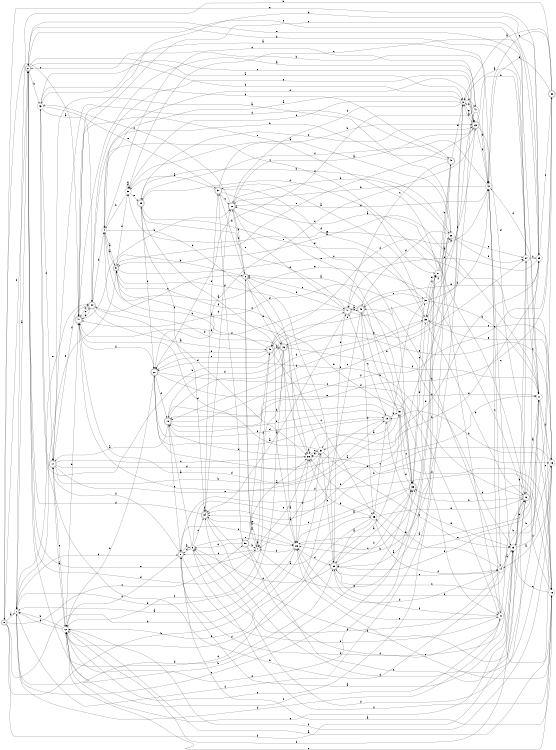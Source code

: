 digraph n43_4 {
__start0 [label="" shape="none"];

rankdir=LR;
size="8,5";

s0 [style="rounded,filled", color="black", fillcolor="white" shape="doublecircle", label="0"];
s1 [style="filled", color="black", fillcolor="white" shape="circle", label="1"];
s2 [style="rounded,filled", color="black", fillcolor="white" shape="doublecircle", label="2"];
s3 [style="filled", color="black", fillcolor="white" shape="circle", label="3"];
s4 [style="filled", color="black", fillcolor="white" shape="circle", label="4"];
s5 [style="rounded,filled", color="black", fillcolor="white" shape="doublecircle", label="5"];
s6 [style="rounded,filled", color="black", fillcolor="white" shape="doublecircle", label="6"];
s7 [style="filled", color="black", fillcolor="white" shape="circle", label="7"];
s8 [style="rounded,filled", color="black", fillcolor="white" shape="doublecircle", label="8"];
s9 [style="filled", color="black", fillcolor="white" shape="circle", label="9"];
s10 [style="rounded,filled", color="black", fillcolor="white" shape="doublecircle", label="10"];
s11 [style="rounded,filled", color="black", fillcolor="white" shape="doublecircle", label="11"];
s12 [style="filled", color="black", fillcolor="white" shape="circle", label="12"];
s13 [style="filled", color="black", fillcolor="white" shape="circle", label="13"];
s14 [style="filled", color="black", fillcolor="white" shape="circle", label="14"];
s15 [style="filled", color="black", fillcolor="white" shape="circle", label="15"];
s16 [style="rounded,filled", color="black", fillcolor="white" shape="doublecircle", label="16"];
s17 [style="filled", color="black", fillcolor="white" shape="circle", label="17"];
s18 [style="filled", color="black", fillcolor="white" shape="circle", label="18"];
s19 [style="rounded,filled", color="black", fillcolor="white" shape="doublecircle", label="19"];
s20 [style="rounded,filled", color="black", fillcolor="white" shape="doublecircle", label="20"];
s21 [style="filled", color="black", fillcolor="white" shape="circle", label="21"];
s22 [style="rounded,filled", color="black", fillcolor="white" shape="doublecircle", label="22"];
s23 [style="rounded,filled", color="black", fillcolor="white" shape="doublecircle", label="23"];
s24 [style="filled", color="black", fillcolor="white" shape="circle", label="24"];
s25 [style="filled", color="black", fillcolor="white" shape="circle", label="25"];
s26 [style="filled", color="black", fillcolor="white" shape="circle", label="26"];
s27 [style="filled", color="black", fillcolor="white" shape="circle", label="27"];
s28 [style="filled", color="black", fillcolor="white" shape="circle", label="28"];
s29 [style="rounded,filled", color="black", fillcolor="white" shape="doublecircle", label="29"];
s30 [style="filled", color="black", fillcolor="white" shape="circle", label="30"];
s31 [style="filled", color="black", fillcolor="white" shape="circle", label="31"];
s32 [style="rounded,filled", color="black", fillcolor="white" shape="doublecircle", label="32"];
s33 [style="rounded,filled", color="black", fillcolor="white" shape="doublecircle", label="33"];
s34 [style="rounded,filled", color="black", fillcolor="white" shape="doublecircle", label="34"];
s35 [style="filled", color="black", fillcolor="white" shape="circle", label="35"];
s36 [style="filled", color="black", fillcolor="white" shape="circle", label="36"];
s37 [style="rounded,filled", color="black", fillcolor="white" shape="doublecircle", label="37"];
s38 [style="filled", color="black", fillcolor="white" shape="circle", label="38"];
s39 [style="filled", color="black", fillcolor="white" shape="circle", label="39"];
s40 [style="rounded,filled", color="black", fillcolor="white" shape="doublecircle", label="40"];
s41 [style="filled", color="black", fillcolor="white" shape="circle", label="41"];
s42 [style="filled", color="black", fillcolor="white" shape="circle", label="42"];
s43 [style="filled", color="black", fillcolor="white" shape="circle", label="43"];
s44 [style="rounded,filled", color="black", fillcolor="white" shape="doublecircle", label="44"];
s45 [style="rounded,filled", color="black", fillcolor="white" shape="doublecircle", label="45"];
s46 [style="rounded,filled", color="black", fillcolor="white" shape="doublecircle", label="46"];
s47 [style="rounded,filled", color="black", fillcolor="white" shape="doublecircle", label="47"];
s48 [style="rounded,filled", color="black", fillcolor="white" shape="doublecircle", label="48"];
s49 [style="rounded,filled", color="black", fillcolor="white" shape="doublecircle", label="49"];
s50 [style="rounded,filled", color="black", fillcolor="white" shape="doublecircle", label="50"];
s51 [style="filled", color="black", fillcolor="white" shape="circle", label="51"];
s52 [style="rounded,filled", color="black", fillcolor="white" shape="doublecircle", label="52"];
s0 -> s1 [label="a"];
s0 -> s31 [label="b"];
s0 -> s50 [label="c"];
s0 -> s26 [label="d"];
s0 -> s25 [label="e"];
s0 -> s15 [label="f"];
s1 -> s2 [label="a"];
s1 -> s8 [label="b"];
s1 -> s33 [label="c"];
s1 -> s32 [label="d"];
s1 -> s44 [label="e"];
s1 -> s27 [label="f"];
s2 -> s3 [label="a"];
s2 -> s43 [label="b"];
s2 -> s17 [label="c"];
s2 -> s3 [label="d"];
s2 -> s7 [label="e"];
s2 -> s0 [label="f"];
s3 -> s4 [label="a"];
s3 -> s26 [label="b"];
s3 -> s38 [label="c"];
s3 -> s22 [label="d"];
s3 -> s23 [label="e"];
s3 -> s41 [label="f"];
s4 -> s5 [label="a"];
s4 -> s42 [label="b"];
s4 -> s46 [label="c"];
s4 -> s36 [label="d"];
s4 -> s16 [label="e"];
s4 -> s23 [label="f"];
s5 -> s4 [label="a"];
s5 -> s6 [label="b"];
s5 -> s18 [label="c"];
s5 -> s32 [label="d"];
s5 -> s1 [label="e"];
s5 -> s38 [label="f"];
s6 -> s7 [label="a"];
s6 -> s37 [label="b"];
s6 -> s44 [label="c"];
s6 -> s26 [label="d"];
s6 -> s46 [label="e"];
s6 -> s22 [label="f"];
s7 -> s7 [label="a"];
s7 -> s6 [label="b"];
s7 -> s8 [label="c"];
s7 -> s2 [label="d"];
s7 -> s28 [label="e"];
s7 -> s45 [label="f"];
s8 -> s9 [label="a"];
s8 -> s26 [label="b"];
s8 -> s12 [label="c"];
s8 -> s21 [label="d"];
s8 -> s21 [label="e"];
s8 -> s11 [label="f"];
s9 -> s10 [label="a"];
s9 -> s13 [label="b"];
s9 -> s34 [label="c"];
s9 -> s8 [label="d"];
s9 -> s26 [label="e"];
s9 -> s18 [label="f"];
s10 -> s11 [label="a"];
s10 -> s19 [label="b"];
s10 -> s24 [label="c"];
s10 -> s39 [label="d"];
s10 -> s8 [label="e"];
s10 -> s52 [label="f"];
s11 -> s12 [label="a"];
s11 -> s19 [label="b"];
s11 -> s36 [label="c"];
s11 -> s31 [label="d"];
s11 -> s51 [label="e"];
s11 -> s44 [label="f"];
s12 -> s13 [label="a"];
s12 -> s1 [label="b"];
s12 -> s18 [label="c"];
s12 -> s40 [label="d"];
s12 -> s11 [label="e"];
s12 -> s1 [label="f"];
s13 -> s14 [label="a"];
s13 -> s8 [label="b"];
s13 -> s39 [label="c"];
s13 -> s34 [label="d"];
s13 -> s46 [label="e"];
s13 -> s12 [label="f"];
s14 -> s15 [label="a"];
s14 -> s43 [label="b"];
s14 -> s48 [label="c"];
s14 -> s26 [label="d"];
s14 -> s36 [label="e"];
s14 -> s9 [label="f"];
s15 -> s8 [label="a"];
s15 -> s16 [label="b"];
s15 -> s42 [label="c"];
s15 -> s24 [label="d"];
s15 -> s12 [label="e"];
s15 -> s13 [label="f"];
s16 -> s17 [label="a"];
s16 -> s33 [label="b"];
s16 -> s32 [label="c"];
s16 -> s9 [label="d"];
s16 -> s38 [label="e"];
s16 -> s20 [label="f"];
s17 -> s5 [label="a"];
s17 -> s15 [label="b"];
s17 -> s18 [label="c"];
s17 -> s42 [label="d"];
s17 -> s35 [label="e"];
s17 -> s13 [label="f"];
s18 -> s8 [label="a"];
s18 -> s19 [label="b"];
s18 -> s15 [label="c"];
s18 -> s33 [label="d"];
s18 -> s26 [label="e"];
s18 -> s36 [label="f"];
s19 -> s20 [label="a"];
s19 -> s10 [label="b"];
s19 -> s47 [label="c"];
s19 -> s40 [label="d"];
s19 -> s15 [label="e"];
s19 -> s51 [label="f"];
s20 -> s17 [label="a"];
s20 -> s12 [label="b"];
s20 -> s21 [label="c"];
s20 -> s19 [label="d"];
s20 -> s21 [label="e"];
s20 -> s10 [label="f"];
s21 -> s22 [label="a"];
s21 -> s16 [label="b"];
s21 -> s12 [label="c"];
s21 -> s1 [label="d"];
s21 -> s26 [label="e"];
s21 -> s32 [label="f"];
s22 -> s23 [label="a"];
s22 -> s28 [label="b"];
s22 -> s43 [label="c"];
s22 -> s47 [label="d"];
s22 -> s33 [label="e"];
s22 -> s6 [label="f"];
s23 -> s3 [label="a"];
s23 -> s24 [label="b"];
s23 -> s20 [label="c"];
s23 -> s16 [label="d"];
s23 -> s5 [label="e"];
s23 -> s42 [label="f"];
s24 -> s3 [label="a"];
s24 -> s25 [label="b"];
s24 -> s17 [label="c"];
s24 -> s2 [label="d"];
s24 -> s2 [label="e"];
s24 -> s12 [label="f"];
s25 -> s26 [label="a"];
s25 -> s31 [label="b"];
s25 -> s52 [label="c"];
s25 -> s40 [label="d"];
s25 -> s40 [label="e"];
s25 -> s47 [label="f"];
s26 -> s1 [label="a"];
s26 -> s7 [label="b"];
s26 -> s27 [label="c"];
s26 -> s32 [label="d"];
s26 -> s34 [label="e"];
s26 -> s36 [label="f"];
s27 -> s28 [label="a"];
s27 -> s49 [label="b"];
s27 -> s4 [label="c"];
s27 -> s12 [label="d"];
s27 -> s40 [label="e"];
s27 -> s23 [label="f"];
s28 -> s11 [label="a"];
s28 -> s29 [label="b"];
s28 -> s12 [label="c"];
s28 -> s48 [label="d"];
s28 -> s24 [label="e"];
s28 -> s24 [label="f"];
s29 -> s26 [label="a"];
s29 -> s20 [label="b"];
s29 -> s23 [label="c"];
s29 -> s27 [label="d"];
s29 -> s30 [label="e"];
s29 -> s34 [label="f"];
s30 -> s31 [label="a"];
s30 -> s17 [label="b"];
s30 -> s48 [label="c"];
s30 -> s45 [label="d"];
s30 -> s27 [label="e"];
s30 -> s42 [label="f"];
s31 -> s7 [label="a"];
s31 -> s15 [label="b"];
s31 -> s32 [label="c"];
s31 -> s40 [label="d"];
s31 -> s36 [label="e"];
s31 -> s5 [label="f"];
s32 -> s33 [label="a"];
s32 -> s47 [label="b"];
s32 -> s14 [label="c"];
s32 -> s9 [label="d"];
s32 -> s18 [label="e"];
s32 -> s33 [label="f"];
s33 -> s26 [label="a"];
s33 -> s2 [label="b"];
s33 -> s34 [label="c"];
s33 -> s39 [label="d"];
s33 -> s30 [label="e"];
s33 -> s51 [label="f"];
s34 -> s35 [label="a"];
s34 -> s16 [label="b"];
s34 -> s22 [label="c"];
s34 -> s2 [label="d"];
s34 -> s37 [label="e"];
s34 -> s34 [label="f"];
s35 -> s32 [label="a"];
s35 -> s36 [label="b"];
s35 -> s19 [label="c"];
s35 -> s12 [label="d"];
s35 -> s16 [label="e"];
s35 -> s14 [label="f"];
s36 -> s5 [label="a"];
s36 -> s10 [label="b"];
s36 -> s31 [label="c"];
s36 -> s25 [label="d"];
s36 -> s7 [label="e"];
s36 -> s36 [label="f"];
s37 -> s38 [label="a"];
s37 -> s23 [label="b"];
s37 -> s22 [label="c"];
s37 -> s39 [label="d"];
s37 -> s33 [label="e"];
s37 -> s50 [label="f"];
s38 -> s28 [label="a"];
s38 -> s4 [label="b"];
s38 -> s25 [label="c"];
s38 -> s38 [label="d"];
s38 -> s29 [label="e"];
s38 -> s38 [label="f"];
s39 -> s37 [label="a"];
s39 -> s16 [label="b"];
s39 -> s40 [label="c"];
s39 -> s10 [label="d"];
s39 -> s13 [label="e"];
s39 -> s27 [label="f"];
s40 -> s41 [label="a"];
s40 -> s22 [label="b"];
s40 -> s0 [label="c"];
s40 -> s18 [label="d"];
s40 -> s44 [label="e"];
s40 -> s20 [label="f"];
s41 -> s39 [label="a"];
s41 -> s3 [label="b"];
s41 -> s2 [label="c"];
s41 -> s42 [label="d"];
s41 -> s34 [label="e"];
s41 -> s20 [label="f"];
s42 -> s43 [label="a"];
s42 -> s22 [label="b"];
s42 -> s21 [label="c"];
s42 -> s22 [label="d"];
s42 -> s14 [label="e"];
s42 -> s29 [label="f"];
s43 -> s44 [label="a"];
s43 -> s47 [label="b"];
s43 -> s23 [label="c"];
s43 -> s49 [label="d"];
s43 -> s37 [label="e"];
s43 -> s11 [label="f"];
s44 -> s45 [label="a"];
s44 -> s4 [label="b"];
s44 -> s23 [label="c"];
s44 -> s36 [label="d"];
s44 -> s40 [label="e"];
s44 -> s40 [label="f"];
s45 -> s46 [label="a"];
s45 -> s5 [label="b"];
s45 -> s35 [label="c"];
s45 -> s20 [label="d"];
s45 -> s20 [label="e"];
s45 -> s42 [label="f"];
s46 -> s26 [label="a"];
s46 -> s1 [label="b"];
s46 -> s12 [label="c"];
s46 -> s10 [label="d"];
s46 -> s3 [label="e"];
s46 -> s17 [label="f"];
s47 -> s34 [label="a"];
s47 -> s48 [label="b"];
s47 -> s15 [label="c"];
s47 -> s40 [label="d"];
s47 -> s29 [label="e"];
s47 -> s6 [label="f"];
s48 -> s47 [label="a"];
s48 -> s33 [label="b"];
s48 -> s6 [label="c"];
s48 -> s35 [label="d"];
s48 -> s25 [label="e"];
s48 -> s12 [label="f"];
s49 -> s32 [label="a"];
s49 -> s44 [label="b"];
s49 -> s47 [label="c"];
s49 -> s11 [label="d"];
s49 -> s3 [label="e"];
s49 -> s39 [label="f"];
s50 -> s36 [label="a"];
s50 -> s7 [label="b"];
s50 -> s17 [label="c"];
s50 -> s9 [label="d"];
s50 -> s45 [label="e"];
s50 -> s15 [label="f"];
s51 -> s6 [label="a"];
s51 -> s48 [label="b"];
s51 -> s33 [label="c"];
s51 -> s12 [label="d"];
s51 -> s45 [label="e"];
s51 -> s17 [label="f"];
s52 -> s3 [label="a"];
s52 -> s1 [label="b"];
s52 -> s42 [label="c"];
s52 -> s10 [label="d"];
s52 -> s42 [label="e"];
s52 -> s32 [label="f"];

}